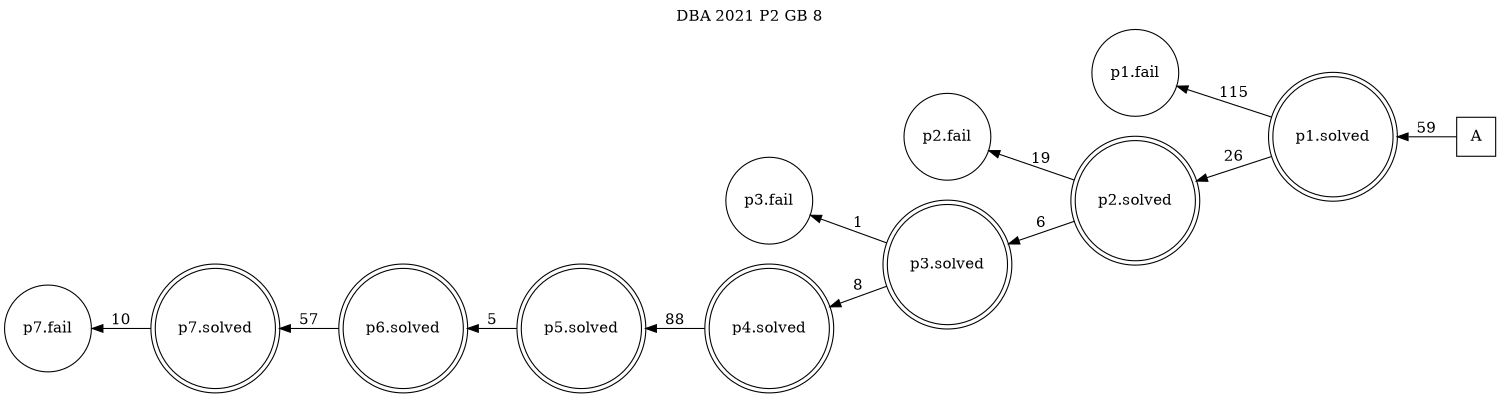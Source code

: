 digraph DBA_2021_P2_GB_8_LOW {
labelloc="tl"
label= " DBA 2021 P2 GB 8 "
rankdir="RL";
graph [ size=" 10 , 10 !"]

"A" [shape="square" label="A"]
"p1.solved" [shape="doublecircle" label="p1.solved"]
"p1.fail" [shape="circle" label="p1.fail"]
"p2.solved" [shape="doublecircle" label="p2.solved"]
"p2.fail" [shape="circle" label="p2.fail"]
"p3.solved" [shape="doublecircle" label="p3.solved"]
"p3.fail" [shape="circle" label="p3.fail"]
"p4.solved" [shape="doublecircle" label="p4.solved"]
"p5.solved" [shape="doublecircle" label="p5.solved"]
"p6.solved" [shape="doublecircle" label="p6.solved"]
"p7.solved" [shape="doublecircle" label="p7.solved"]
"p7.fail" [shape="circle" label="p7.fail"]
"A" -> "p1.solved" [ label=59]
"p1.solved" -> "p1.fail" [ label=115]
"p1.solved" -> "p2.solved" [ label=26]
"p2.solved" -> "p2.fail" [ label=19]
"p2.solved" -> "p3.solved" [ label=6]
"p3.solved" -> "p3.fail" [ label=1]
"p3.solved" -> "p4.solved" [ label=8]
"p4.solved" -> "p5.solved" [ label=88]
"p5.solved" -> "p6.solved" [ label=5]
"p6.solved" -> "p7.solved" [ label=57]
"p7.solved" -> "p7.fail" [ label=10]
}
